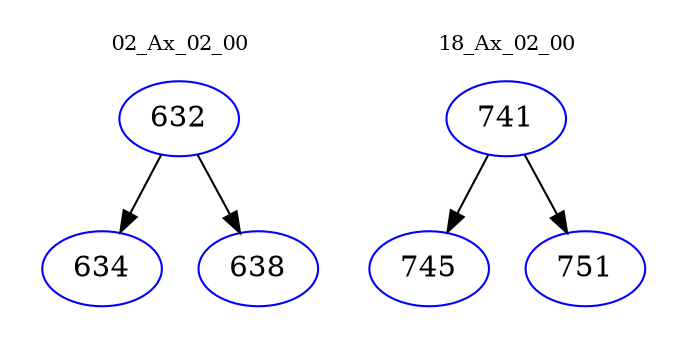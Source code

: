 digraph{
subgraph cluster_0 {
color = white
label = "02_Ax_02_00";
fontsize=10;
T0_632 [label="632", color="blue"]
T0_632 -> T0_634 [color="black"]
T0_634 [label="634", color="blue"]
T0_632 -> T0_638 [color="black"]
T0_638 [label="638", color="blue"]
}
subgraph cluster_1 {
color = white
label = "18_Ax_02_00";
fontsize=10;
T1_741 [label="741", color="blue"]
T1_741 -> T1_745 [color="black"]
T1_745 [label="745", color="blue"]
T1_741 -> T1_751 [color="black"]
T1_751 [label="751", color="blue"]
}
}

